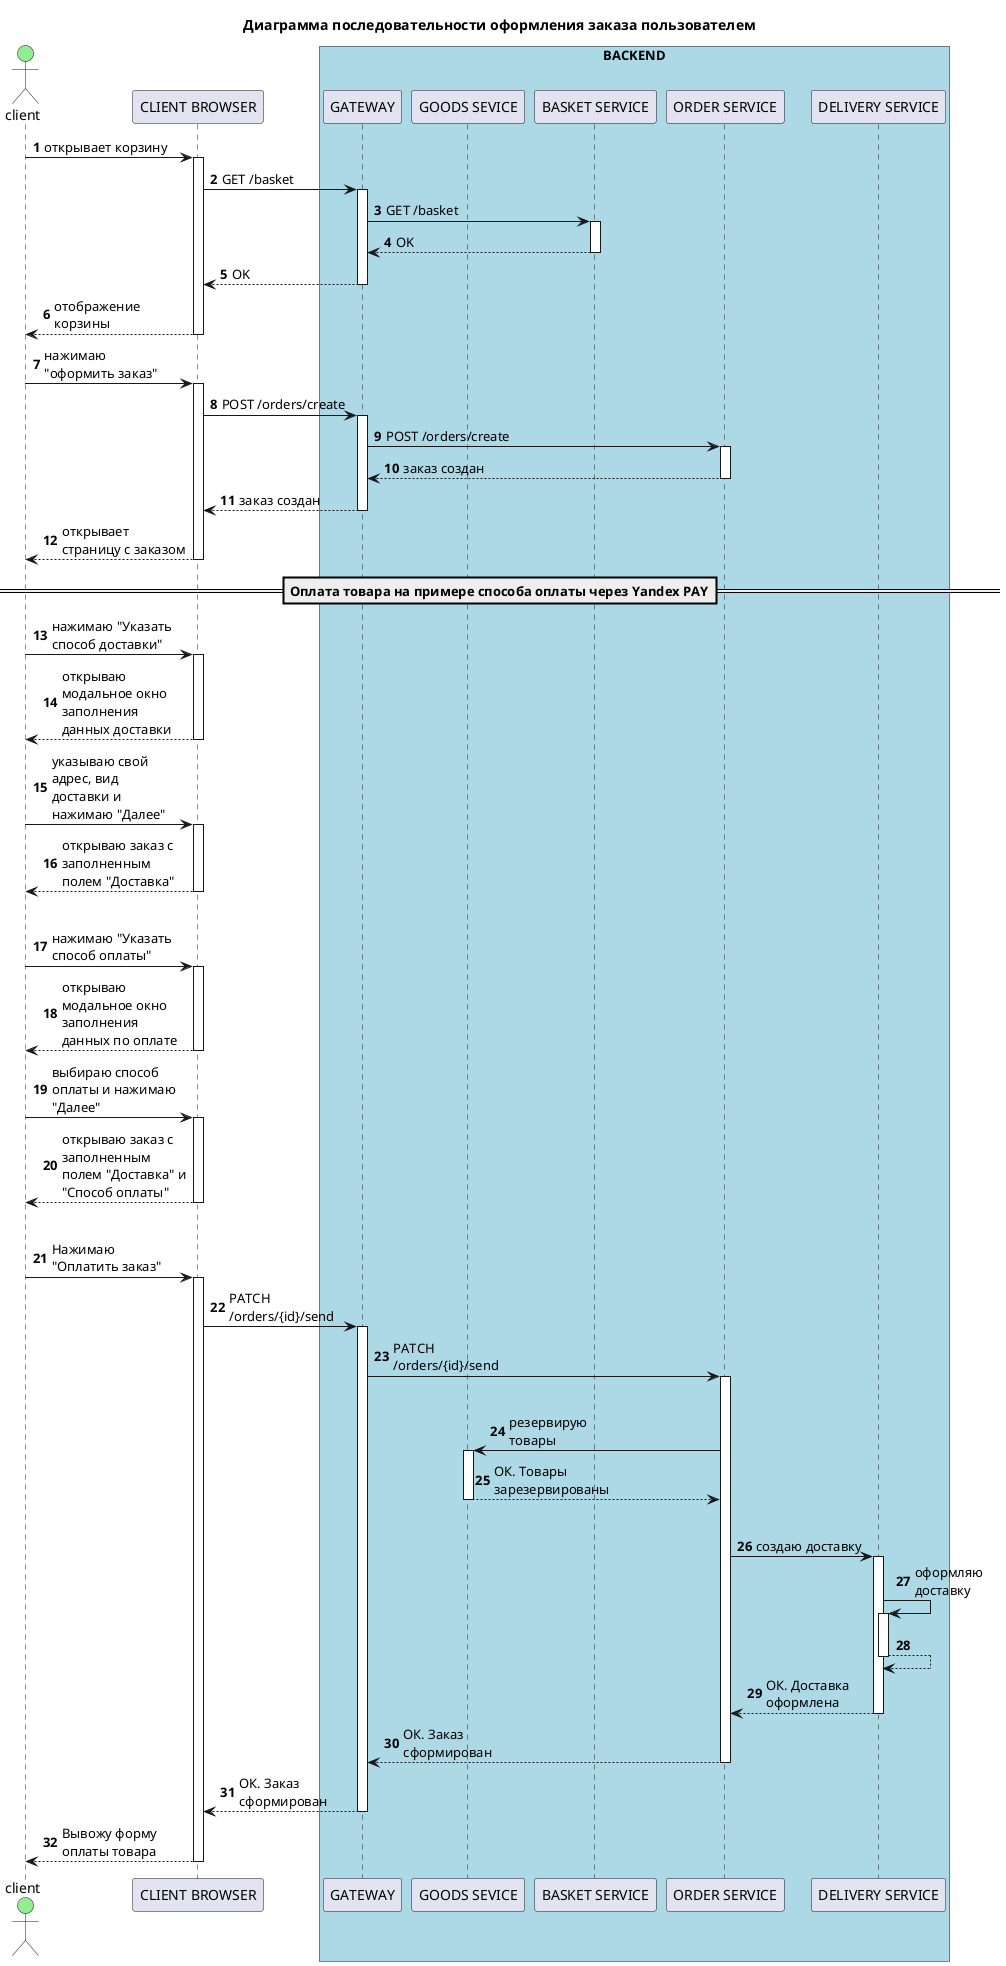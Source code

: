 @startuml
'<SETTINGS>'
autonumber
autoactivate on
skinparam maxMessageSize 125
'</SETTINGS>'

title "Диаграмма последовательности оформления заказа пользователем"

'<PARTICIPANTS>'
Actor client #LightGreen
'Actor administrator #Red
participant "CLIENT BROWSER" as browser
'
box "BACKEND" #LightBlue
    participant GATEWAY as gateway
'    participant "AUTH SERVICE" as auth
    participant "GOODS SEVICE" as goods
    participant "BASKET SERVICE" as basket
    participant "ORDER SERVICE" as orders
    participant "DELIVERY SERVICE" as delivery
'    participant "PAYMENTS SERVICE" as payments
'    participant "NOTIFICATION SERVICE" as notification
end box
'
'box "INTERNAL SYSTEM" #Yellow
'participant "CRM" as crm
'participant "WMS" as wms
'end box
'
'box "OUTSIDE SYSTEM"
'participant "Identity provider" as idpr
'participant "DELIVERY OUT SERVICE" as delivery_out_serv
'participant "PAYMENTS OUT SERVICE" as payments_out_serv
'end box
'<\PARTICIPANTS>'

'<LOGIC>'
client -> browser: открывает корзину
browser -> gateway: GET /basket
gateway -> basket: GET /basket
basket --> gateway: OK
gateway --> browser: OK
browser --> client: отображение корзины
client -> browser: нажимаю "оформить заказ"
browser -> gateway: POST /orders/create
gateway -> orders: POST /orders/create
'orders -> orders: создаю заказ с продуктами
orders --> gateway: заказ создан
gateway --> browser: заказ создан
browser --> client: открывает страницу с заказом


== Оплата товара на примере способа оплаты через Yandex PAY==

client -> browser: нажимаю "Указать способ доставки"
browser --> client: открываю модальное окно заполнения данных доставки
client -> browser: указываю свой адрес, вид доставки и нажимаю "Далее"
browser --> client: открываю заказ с заполненным полем "Доставка"
|||
client -> browser: нажимаю "Указать способ оплаты"
browser --> client: открываю модальное окно заполнения данных по оплате
client -> browser: выбираю способ оплаты и нажимаю "Далее"
browser --> client: открываю заказ с заполненным полем "Доставка" и "Способ оплаты"
|||
''https://pay.yandex.ru/ru/docs/payments/basic
client -> browser: Нажимаю "Оплатить заказ"
browser -> gateway: PATCH /orders/{id}/send
gateway -> orders: PATCH /orders/{id}/send
|||
orders -> goods: резервирую товары
'goods -> goods: резервирую товары
goods --> orders: ОК. Товары зарезервированы
|||
orders -> delivery: создаю доставку
delivery -> delivery: оформляю доставку
return
delivery --> orders: ОК. Доставка оформлена
'|||
'orders -> payments: провожу оплату
'payments -> payments: провожу оплату
'return
'payments --> orders: ОК. Заказ оплачен
'|||
'orders -> notification: отправляю сообщение с чеком операции
''notification -> notification: отправляю через сервис письмо на почту клиента
'notification --> orders: ОК. Письмо отправлено.
'|||
'orders -> basket: очищаю корзину
''basket -> basket: удаляю товары из корзины
'basket --> orders: ОК. корзина очищена


'orders -> orders: меняю статус заказа
orders --> gateway: ОК. Заказ сформирован
gateway --> browser: ОК. Заказ сформирован
browser --> client: Вывожу форму оплаты товара

'<\LOGIC>'

@enduml

